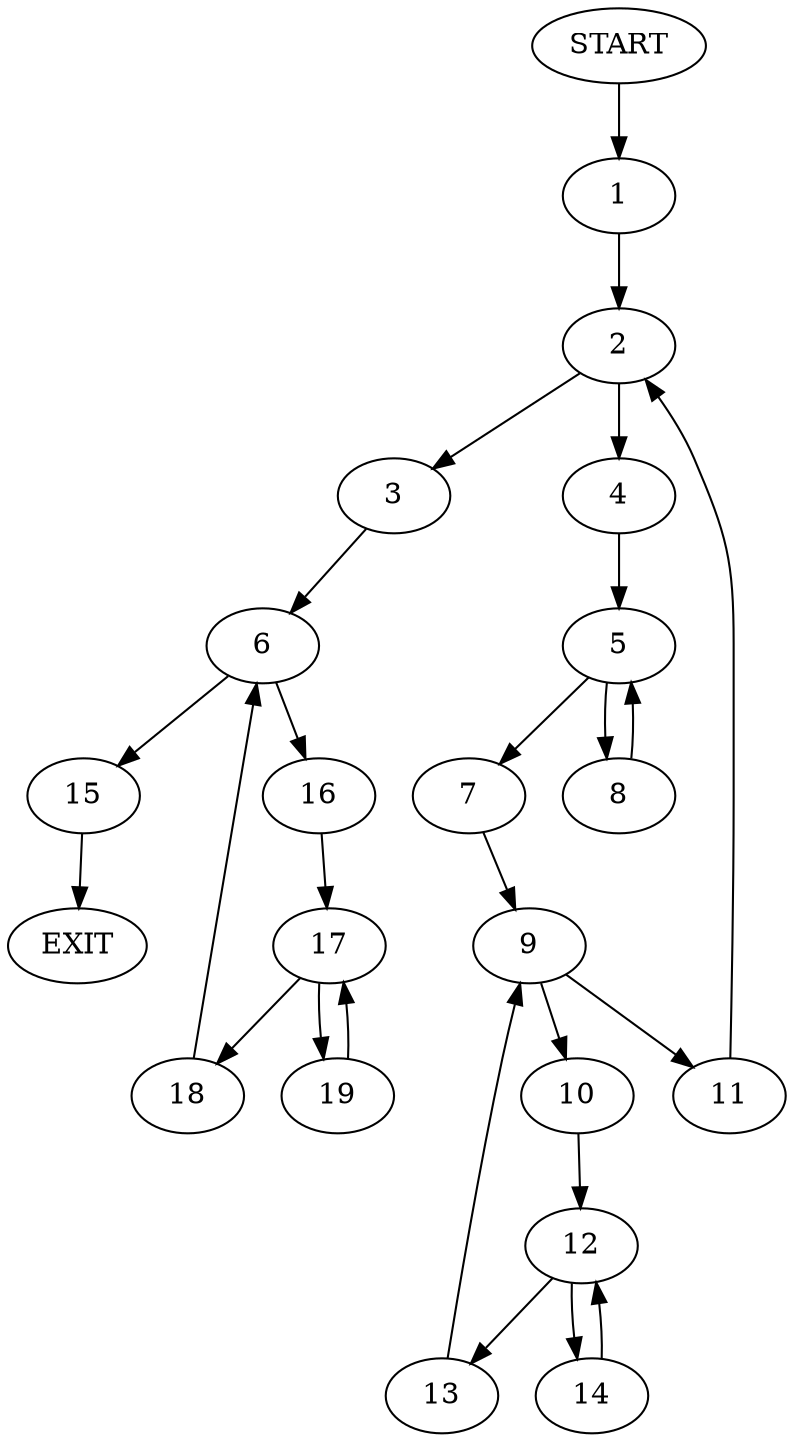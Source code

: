 digraph {
0 [label="START"]
20 [label="EXIT"]
0 -> 1
1 -> 2
2 -> 3
2 -> 4
4 -> 5
3 -> 6
5 -> 7
5 -> 8
7 -> 9
8 -> 5
9 -> 10
9 -> 11
11 -> 2
10 -> 12
12 -> 13
12 -> 14
14 -> 12
13 -> 9
6 -> 15
6 -> 16
15 -> 20
16 -> 17
17 -> 18
17 -> 19
19 -> 17
18 -> 6
}
